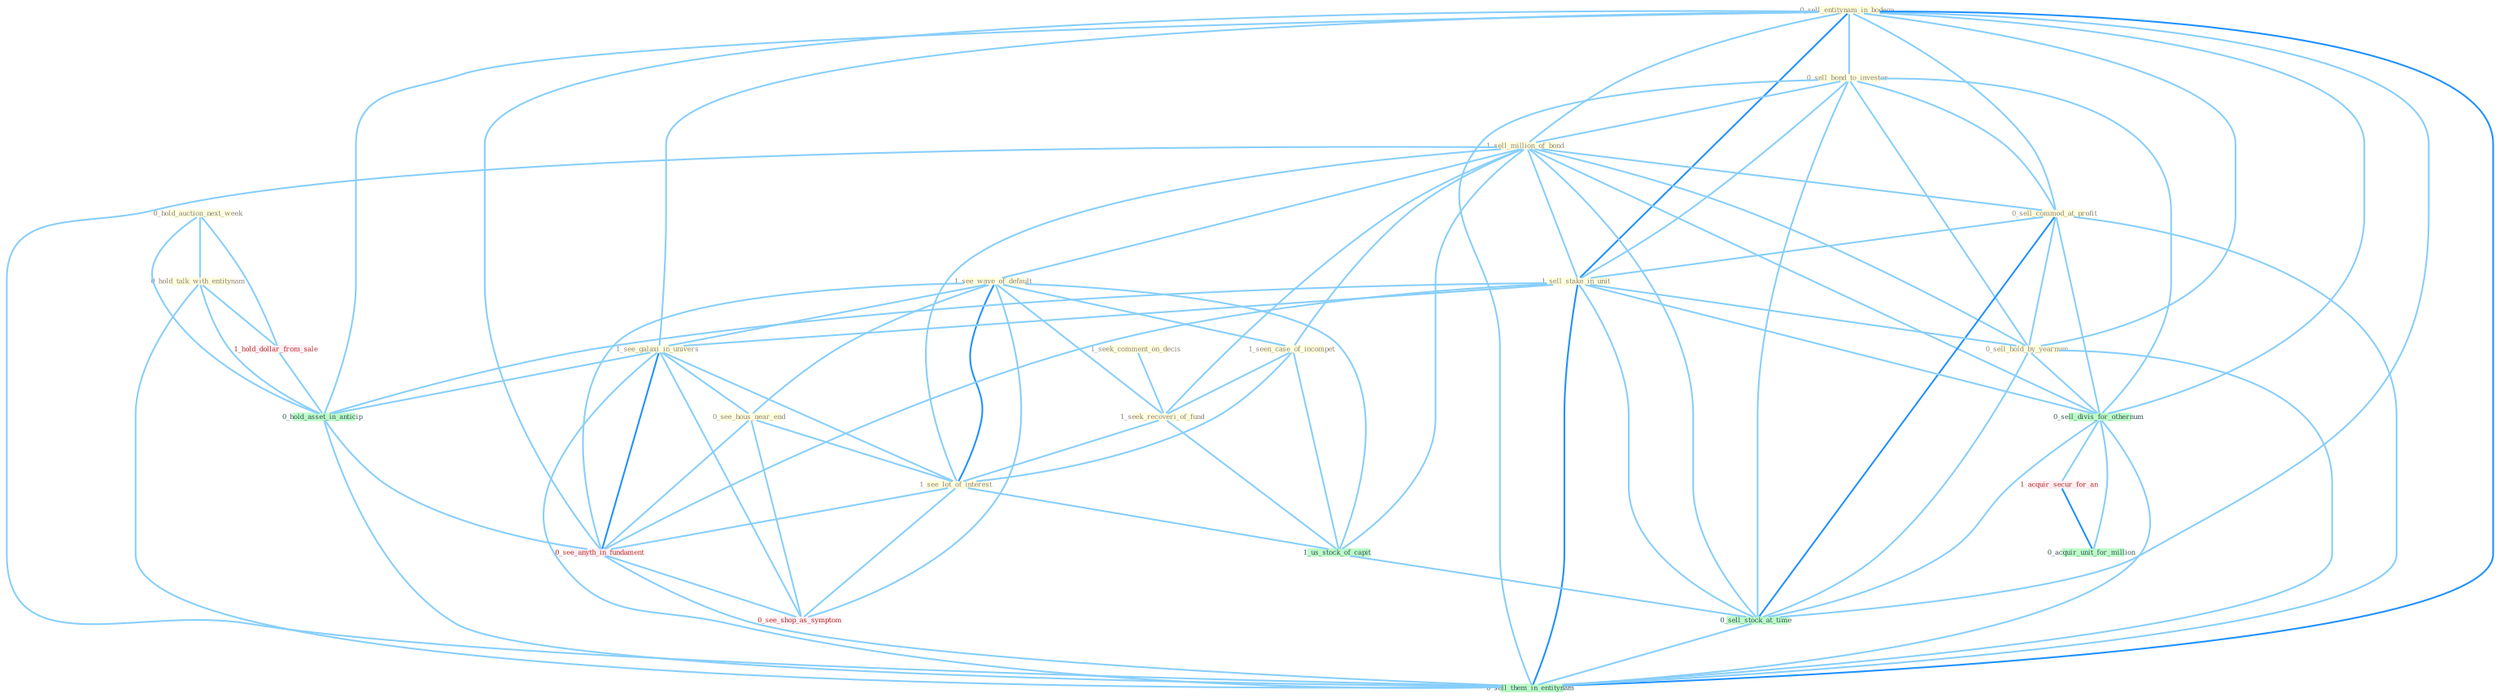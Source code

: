 Graph G{ 
    node
    [shape=polygon,style=filled,width=.5,height=.06,color="#BDFCC9",fixedsize=true,fontsize=4,
    fontcolor="#2f4f4f"];
    {node
    [color="#ffffe0", fontcolor="#8b7d6b"] "0_sell_entitynam_in_bodega " "0_hold_auction_next_week " "0_sell_bond_to_investor " "0_hold_talk_with_entitynam " "1_sell_million_of_bond " "1_see_wave_of_default " "1_seen_case_of_incompet " "0_sell_commod_at_profit " "1_seek_comment_on_decis " "1_sell_stake_in_unit " "0_sell_hold_by_yearnum " "1_seek_recoveri_of_fund " "1_see_galaxi_in_univers " "0_see_hous_near_end " "1_see_lot_of_interest "}
{node [color="#fff0f5", fontcolor="#b22222"] "1_acquir_secur_for_an " "1_hold_dollar_from_sale " "0_see_anyth_in_fundament " "0_see_shop_as_symptom "}
edge [color="#B0E2FF"];

	"0_sell_entitynam_in_bodega " -- "0_sell_bond_to_investor " [w="1", color="#87cefa" ];
	"0_sell_entitynam_in_bodega " -- "1_sell_million_of_bond " [w="1", color="#87cefa" ];
	"0_sell_entitynam_in_bodega " -- "0_sell_commod_at_profit " [w="1", color="#87cefa" ];
	"0_sell_entitynam_in_bodega " -- "1_sell_stake_in_unit " [w="2", color="#1e90ff" , len=0.8];
	"0_sell_entitynam_in_bodega " -- "0_sell_hold_by_yearnum " [w="1", color="#87cefa" ];
	"0_sell_entitynam_in_bodega " -- "1_see_galaxi_in_univers " [w="1", color="#87cefa" ];
	"0_sell_entitynam_in_bodega " -- "0_sell_divis_for_othernum " [w="1", color="#87cefa" ];
	"0_sell_entitynam_in_bodega " -- "0_hold_asset_in_anticip " [w="1", color="#87cefa" ];
	"0_sell_entitynam_in_bodega " -- "0_sell_stock_at_time " [w="1", color="#87cefa" ];
	"0_sell_entitynam_in_bodega " -- "0_see_anyth_in_fundament " [w="1", color="#87cefa" ];
	"0_sell_entitynam_in_bodega " -- "0_sell_them_in_entitynam " [w="2", color="#1e90ff" , len=0.8];
	"0_hold_auction_next_week " -- "0_hold_talk_with_entitynam " [w="1", color="#87cefa" ];
	"0_hold_auction_next_week " -- "1_hold_dollar_from_sale " [w="1", color="#87cefa" ];
	"0_hold_auction_next_week " -- "0_hold_asset_in_anticip " [w="1", color="#87cefa" ];
	"0_sell_bond_to_investor " -- "1_sell_million_of_bond " [w="1", color="#87cefa" ];
	"0_sell_bond_to_investor " -- "0_sell_commod_at_profit " [w="1", color="#87cefa" ];
	"0_sell_bond_to_investor " -- "1_sell_stake_in_unit " [w="1", color="#87cefa" ];
	"0_sell_bond_to_investor " -- "0_sell_hold_by_yearnum " [w="1", color="#87cefa" ];
	"0_sell_bond_to_investor " -- "0_sell_divis_for_othernum " [w="1", color="#87cefa" ];
	"0_sell_bond_to_investor " -- "0_sell_stock_at_time " [w="1", color="#87cefa" ];
	"0_sell_bond_to_investor " -- "0_sell_them_in_entitynam " [w="1", color="#87cefa" ];
	"0_hold_talk_with_entitynam " -- "1_hold_dollar_from_sale " [w="1", color="#87cefa" ];
	"0_hold_talk_with_entitynam " -- "0_hold_asset_in_anticip " [w="1", color="#87cefa" ];
	"0_hold_talk_with_entitynam " -- "0_sell_them_in_entitynam " [w="1", color="#87cefa" ];
	"1_sell_million_of_bond " -- "1_see_wave_of_default " [w="1", color="#87cefa" ];
	"1_sell_million_of_bond " -- "1_seen_case_of_incompet " [w="1", color="#87cefa" ];
	"1_sell_million_of_bond " -- "0_sell_commod_at_profit " [w="1", color="#87cefa" ];
	"1_sell_million_of_bond " -- "1_sell_stake_in_unit " [w="1", color="#87cefa" ];
	"1_sell_million_of_bond " -- "0_sell_hold_by_yearnum " [w="1", color="#87cefa" ];
	"1_sell_million_of_bond " -- "1_seek_recoveri_of_fund " [w="1", color="#87cefa" ];
	"1_sell_million_of_bond " -- "1_see_lot_of_interest " [w="1", color="#87cefa" ];
	"1_sell_million_of_bond " -- "0_sell_divis_for_othernum " [w="1", color="#87cefa" ];
	"1_sell_million_of_bond " -- "1_us_stock_of_capit " [w="1", color="#87cefa" ];
	"1_sell_million_of_bond " -- "0_sell_stock_at_time " [w="1", color="#87cefa" ];
	"1_sell_million_of_bond " -- "0_sell_them_in_entitynam " [w="1", color="#87cefa" ];
	"1_see_wave_of_default " -- "1_seen_case_of_incompet " [w="1", color="#87cefa" ];
	"1_see_wave_of_default " -- "1_seek_recoveri_of_fund " [w="1", color="#87cefa" ];
	"1_see_wave_of_default " -- "1_see_galaxi_in_univers " [w="1", color="#87cefa" ];
	"1_see_wave_of_default " -- "0_see_hous_near_end " [w="1", color="#87cefa" ];
	"1_see_wave_of_default " -- "1_see_lot_of_interest " [w="2", color="#1e90ff" , len=0.8];
	"1_see_wave_of_default " -- "1_us_stock_of_capit " [w="1", color="#87cefa" ];
	"1_see_wave_of_default " -- "0_see_anyth_in_fundament " [w="1", color="#87cefa" ];
	"1_see_wave_of_default " -- "0_see_shop_as_symptom " [w="1", color="#87cefa" ];
	"1_seen_case_of_incompet " -- "1_seek_recoveri_of_fund " [w="1", color="#87cefa" ];
	"1_seen_case_of_incompet " -- "1_see_lot_of_interest " [w="1", color="#87cefa" ];
	"1_seen_case_of_incompet " -- "1_us_stock_of_capit " [w="1", color="#87cefa" ];
	"0_sell_commod_at_profit " -- "1_sell_stake_in_unit " [w="1", color="#87cefa" ];
	"0_sell_commod_at_profit " -- "0_sell_hold_by_yearnum " [w="1", color="#87cefa" ];
	"0_sell_commod_at_profit " -- "0_sell_divis_for_othernum " [w="1", color="#87cefa" ];
	"0_sell_commod_at_profit " -- "0_sell_stock_at_time " [w="2", color="#1e90ff" , len=0.8];
	"0_sell_commod_at_profit " -- "0_sell_them_in_entitynam " [w="1", color="#87cefa" ];
	"1_seek_comment_on_decis " -- "1_seek_recoveri_of_fund " [w="1", color="#87cefa" ];
	"1_sell_stake_in_unit " -- "0_sell_hold_by_yearnum " [w="1", color="#87cefa" ];
	"1_sell_stake_in_unit " -- "1_see_galaxi_in_univers " [w="1", color="#87cefa" ];
	"1_sell_stake_in_unit " -- "0_sell_divis_for_othernum " [w="1", color="#87cefa" ];
	"1_sell_stake_in_unit " -- "0_hold_asset_in_anticip " [w="1", color="#87cefa" ];
	"1_sell_stake_in_unit " -- "0_sell_stock_at_time " [w="1", color="#87cefa" ];
	"1_sell_stake_in_unit " -- "0_see_anyth_in_fundament " [w="1", color="#87cefa" ];
	"1_sell_stake_in_unit " -- "0_sell_them_in_entitynam " [w="2", color="#1e90ff" , len=0.8];
	"0_sell_hold_by_yearnum " -- "0_sell_divis_for_othernum " [w="1", color="#87cefa" ];
	"0_sell_hold_by_yearnum " -- "0_sell_stock_at_time " [w="1", color="#87cefa" ];
	"0_sell_hold_by_yearnum " -- "0_sell_them_in_entitynam " [w="1", color="#87cefa" ];
	"1_seek_recoveri_of_fund " -- "1_see_lot_of_interest " [w="1", color="#87cefa" ];
	"1_seek_recoveri_of_fund " -- "1_us_stock_of_capit " [w="1", color="#87cefa" ];
	"1_see_galaxi_in_univers " -- "0_see_hous_near_end " [w="1", color="#87cefa" ];
	"1_see_galaxi_in_univers " -- "1_see_lot_of_interest " [w="1", color="#87cefa" ];
	"1_see_galaxi_in_univers " -- "0_hold_asset_in_anticip " [w="1", color="#87cefa" ];
	"1_see_galaxi_in_univers " -- "0_see_anyth_in_fundament " [w="2", color="#1e90ff" , len=0.8];
	"1_see_galaxi_in_univers " -- "0_see_shop_as_symptom " [w="1", color="#87cefa" ];
	"1_see_galaxi_in_univers " -- "0_sell_them_in_entitynam " [w="1", color="#87cefa" ];
	"0_see_hous_near_end " -- "1_see_lot_of_interest " [w="1", color="#87cefa" ];
	"0_see_hous_near_end " -- "0_see_anyth_in_fundament " [w="1", color="#87cefa" ];
	"0_see_hous_near_end " -- "0_see_shop_as_symptom " [w="1", color="#87cefa" ];
	"1_see_lot_of_interest " -- "1_us_stock_of_capit " [w="1", color="#87cefa" ];
	"1_see_lot_of_interest " -- "0_see_anyth_in_fundament " [w="1", color="#87cefa" ];
	"1_see_lot_of_interest " -- "0_see_shop_as_symptom " [w="1", color="#87cefa" ];
	"0_sell_divis_for_othernum " -- "1_acquir_secur_for_an " [w="1", color="#87cefa" ];
	"0_sell_divis_for_othernum " -- "0_sell_stock_at_time " [w="1", color="#87cefa" ];
	"0_sell_divis_for_othernum " -- "0_acquir_unit_for_million " [w="1", color="#87cefa" ];
	"0_sell_divis_for_othernum " -- "0_sell_them_in_entitynam " [w="1", color="#87cefa" ];
	"1_acquir_secur_for_an " -- "0_acquir_unit_for_million " [w="2", color="#1e90ff" , len=0.8];
	"1_us_stock_of_capit " -- "0_sell_stock_at_time " [w="1", color="#87cefa" ];
	"1_hold_dollar_from_sale " -- "0_hold_asset_in_anticip " [w="1", color="#87cefa" ];
	"0_hold_asset_in_anticip " -- "0_see_anyth_in_fundament " [w="1", color="#87cefa" ];
	"0_hold_asset_in_anticip " -- "0_sell_them_in_entitynam " [w="1", color="#87cefa" ];
	"0_sell_stock_at_time " -- "0_sell_them_in_entitynam " [w="1", color="#87cefa" ];
	"0_see_anyth_in_fundament " -- "0_see_shop_as_symptom " [w="1", color="#87cefa" ];
	"0_see_anyth_in_fundament " -- "0_sell_them_in_entitynam " [w="1", color="#87cefa" ];
}